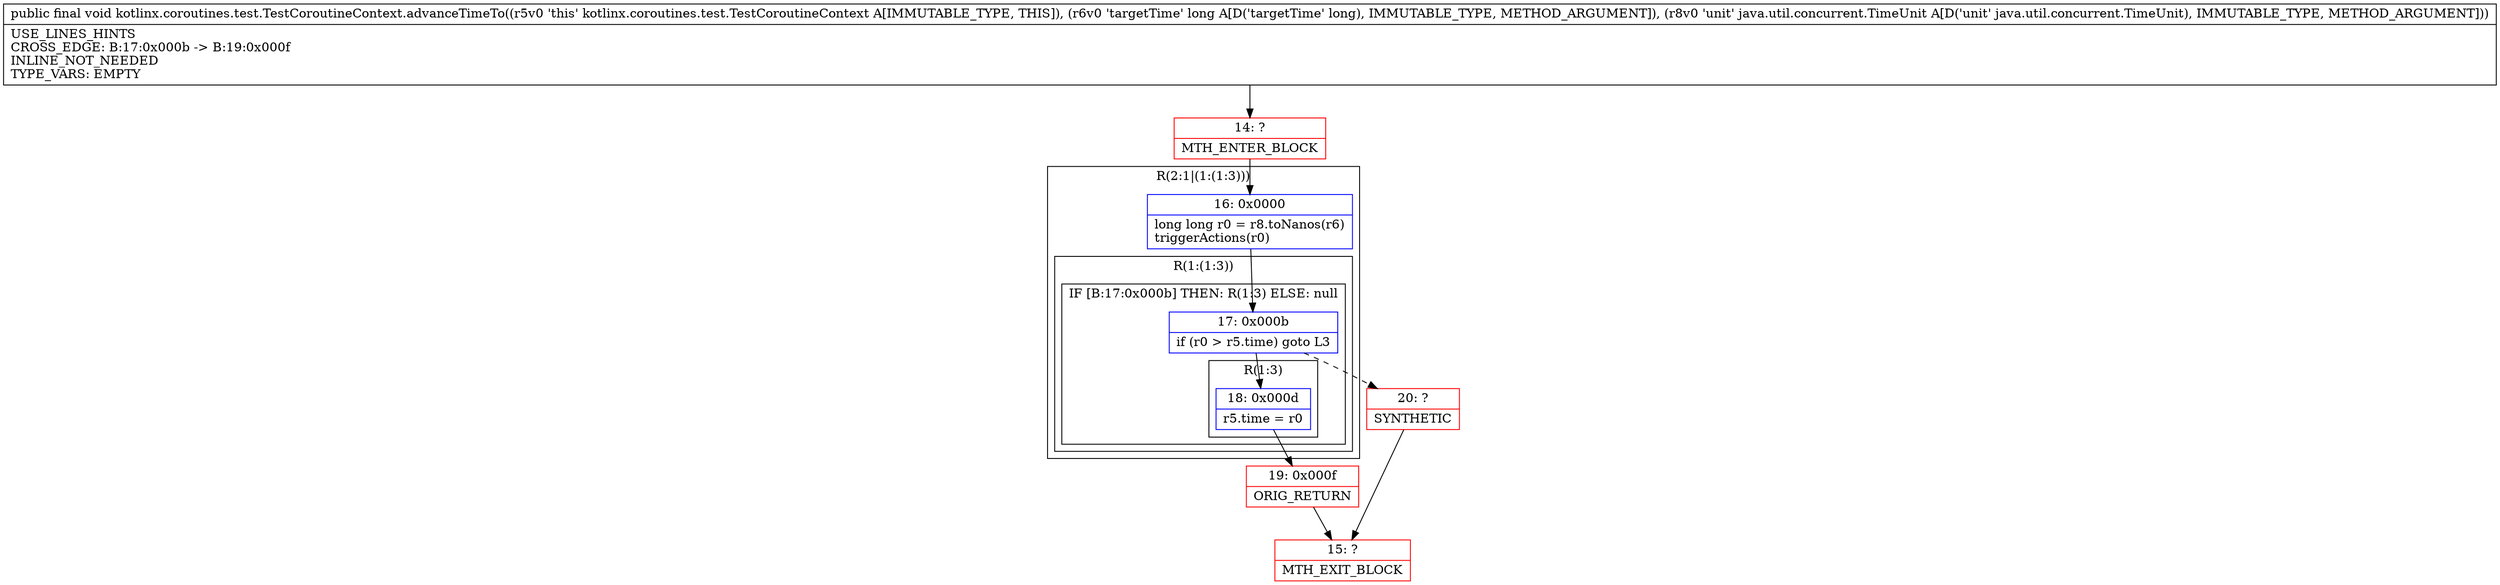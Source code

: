 digraph "CFG forkotlinx.coroutines.test.TestCoroutineContext.advanceTimeTo(JLjava\/util\/concurrent\/TimeUnit;)V" {
subgraph cluster_Region_1379252425 {
label = "R(2:1|(1:(1:3)))";
node [shape=record,color=blue];
Node_16 [shape=record,label="{16\:\ 0x0000|long long r0 = r8.toNanos(r6)\ltriggerActions(r0)\l}"];
subgraph cluster_Region_1243374952 {
label = "R(1:(1:3))";
node [shape=record,color=blue];
subgraph cluster_IfRegion_288398518 {
label = "IF [B:17:0x000b] THEN: R(1:3) ELSE: null";
node [shape=record,color=blue];
Node_17 [shape=record,label="{17\:\ 0x000b|if (r0 \> r5.time) goto L3\l}"];
subgraph cluster_Region_1274652676 {
label = "R(1:3)";
node [shape=record,color=blue];
Node_18 [shape=record,label="{18\:\ 0x000d|r5.time = r0\l}"];
}
}
}
}
Node_14 [shape=record,color=red,label="{14\:\ ?|MTH_ENTER_BLOCK\l}"];
Node_19 [shape=record,color=red,label="{19\:\ 0x000f|ORIG_RETURN\l}"];
Node_15 [shape=record,color=red,label="{15\:\ ?|MTH_EXIT_BLOCK\l}"];
Node_20 [shape=record,color=red,label="{20\:\ ?|SYNTHETIC\l}"];
MethodNode[shape=record,label="{public final void kotlinx.coroutines.test.TestCoroutineContext.advanceTimeTo((r5v0 'this' kotlinx.coroutines.test.TestCoroutineContext A[IMMUTABLE_TYPE, THIS]), (r6v0 'targetTime' long A[D('targetTime' long), IMMUTABLE_TYPE, METHOD_ARGUMENT]), (r8v0 'unit' java.util.concurrent.TimeUnit A[D('unit' java.util.concurrent.TimeUnit), IMMUTABLE_TYPE, METHOD_ARGUMENT]))  | USE_LINES_HINTS\lCROSS_EDGE: B:17:0x000b \-\> B:19:0x000f\lINLINE_NOT_NEEDED\lTYPE_VARS: EMPTY\l}"];
MethodNode -> Node_14;Node_16 -> Node_17;
Node_17 -> Node_18;
Node_17 -> Node_20[style=dashed];
Node_18 -> Node_19;
Node_14 -> Node_16;
Node_19 -> Node_15;
Node_20 -> Node_15;
}

